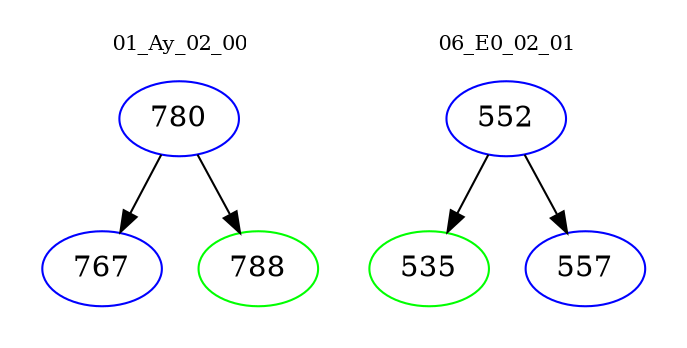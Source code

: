 digraph{
subgraph cluster_0 {
color = white
label = "01_Ay_02_00";
fontsize=10;
T0_780 [label="780", color="blue"]
T0_780 -> T0_767 [color="black"]
T0_767 [label="767", color="blue"]
T0_780 -> T0_788 [color="black"]
T0_788 [label="788", color="green"]
}
subgraph cluster_1 {
color = white
label = "06_E0_02_01";
fontsize=10;
T1_552 [label="552", color="blue"]
T1_552 -> T1_535 [color="black"]
T1_535 [label="535", color="green"]
T1_552 -> T1_557 [color="black"]
T1_557 [label="557", color="blue"]
}
}
